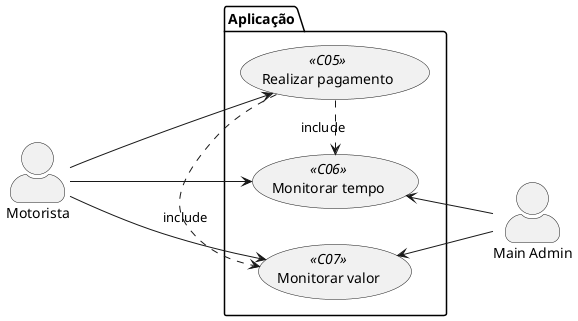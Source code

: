 @startuml
skinparam actorStyle awesome
left to right direction

package Aplicação{
  (Monitorar tempo) as (tempo) <<C06>>
  (Realizar pagamento) as (pagar) <<C05>>
  (Monitorar valor) as (valor) <<C07>>
}

(pagar) .> (tempo) : include
(pagar) .> (valor) : include

Motorista ---> (tempo)
Motorista ---> (pagar)
Motorista ---> (valor)

:Main Admin: as Admin
Admin -up-> (tempo)
Admin -left->  (valor)
@enduml
